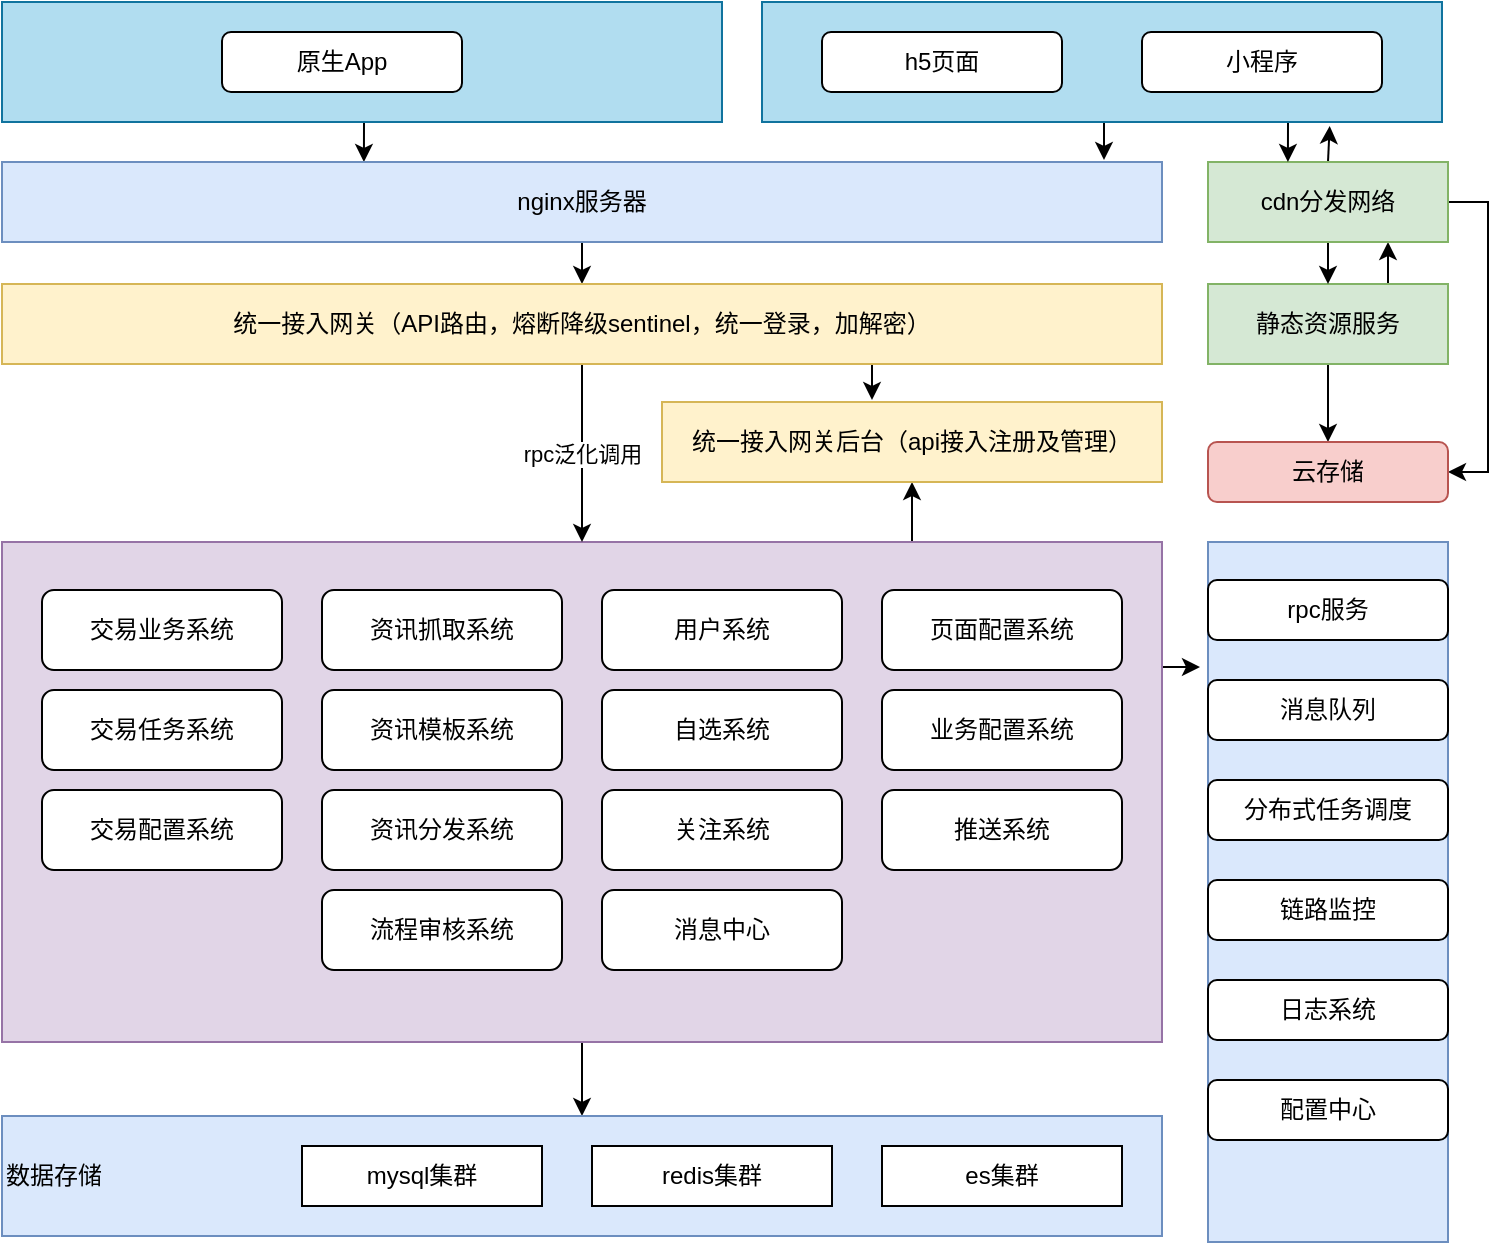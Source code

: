 <mxfile version="14.6.13" type="github">
  <diagram id="3lhguGQAlMddKLs95MFt" name="Page-1">
    <mxGraphModel dx="1422" dy="762" grid="1" gridSize="10" guides="1" tooltips="1" connect="1" arrows="1" fold="1" page="1" pageScale="1" pageWidth="827" pageHeight="1169" math="0" shadow="0">
      <root>
        <mxCell id="0" />
        <mxCell id="1" parent="0" />
        <mxCell id="CYO2_2fLI4KjkD6trNG--87" style="edgeStyle=orthogonalEdgeStyle;rounded=0;orthogonalLoop=1;jettySize=auto;html=1;exitX=0.5;exitY=1;exitDx=0;exitDy=0;entryX=0.312;entryY=0;entryDx=0;entryDy=0;entryPerimeter=0;" edge="1" parent="1" source="CYO2_2fLI4KjkD6trNG--2" target="CYO2_2fLI4KjkD6trNG--37">
          <mxGeometry relative="1" as="geometry" />
        </mxCell>
        <mxCell id="CYO2_2fLI4KjkD6trNG--2" value="" style="rounded=0;whiteSpace=wrap;html=1;fillColor=#b1ddf0;strokeColor=#10739e;" vertex="1" parent="1">
          <mxGeometry x="40" y="40" width="360" height="60" as="geometry" />
        </mxCell>
        <mxCell id="CYO2_2fLI4KjkD6trNG--3" value="原生App" style="rounded=1;whiteSpace=wrap;html=1;" vertex="1" parent="1">
          <mxGeometry x="150" y="55" width="120" height="30" as="geometry" />
        </mxCell>
        <mxCell id="CYO2_2fLI4KjkD6trNG--74" style="edgeStyle=orthogonalEdgeStyle;rounded=0;orthogonalLoop=1;jettySize=auto;html=1;exitX=0.5;exitY=1;exitDx=0;exitDy=0;entryX=0.5;entryY=0;entryDx=0;entryDy=0;" edge="1" parent="1" source="CYO2_2fLI4KjkD6trNG--5" target="CYO2_2fLI4KjkD6trNG--24">
          <mxGeometry relative="1" as="geometry" />
        </mxCell>
        <mxCell id="CYO2_2fLI4KjkD6trNG--113" style="edgeStyle=orthogonalEdgeStyle;rounded=0;orthogonalLoop=1;jettySize=auto;html=1;exitX=0.75;exitY=0;exitDx=0;exitDy=0;entryX=0.5;entryY=1;entryDx=0;entryDy=0;" edge="1" parent="1" source="CYO2_2fLI4KjkD6trNG--5" target="CYO2_2fLI4KjkD6trNG--110">
          <mxGeometry relative="1" as="geometry" />
        </mxCell>
        <mxCell id="CYO2_2fLI4KjkD6trNG--129" style="edgeStyle=orthogonalEdgeStyle;rounded=0;orthogonalLoop=1;jettySize=auto;html=1;exitX=1;exitY=0.25;exitDx=0;exitDy=0;entryX=-0.033;entryY=0.18;entryDx=0;entryDy=0;entryPerimeter=0;" edge="1" parent="1" source="CYO2_2fLI4KjkD6trNG--5" target="CYO2_2fLI4KjkD6trNG--39">
          <mxGeometry relative="1" as="geometry" />
        </mxCell>
        <mxCell id="CYO2_2fLI4KjkD6trNG--5" value="" style="rounded=0;whiteSpace=wrap;html=1;fillColor=#e1d5e7;strokeColor=#9673a6;" vertex="1" parent="1">
          <mxGeometry x="40" y="310" width="580" height="250" as="geometry" />
        </mxCell>
        <mxCell id="CYO2_2fLI4KjkD6trNG--24" value="数据存储" style="rounded=0;whiteSpace=wrap;html=1;align=left;fillColor=#dae8fc;strokeColor=#6c8ebf;" vertex="1" parent="1">
          <mxGeometry x="40" y="597" width="580" height="60" as="geometry" />
        </mxCell>
        <mxCell id="CYO2_2fLI4KjkD6trNG--25" value="mysql集群" style="rounded=0;whiteSpace=wrap;html=1;" vertex="1" parent="1">
          <mxGeometry x="190" y="612" width="120" height="30" as="geometry" />
        </mxCell>
        <mxCell id="CYO2_2fLI4KjkD6trNG--26" value="redis集群" style="rounded=0;whiteSpace=wrap;html=1;" vertex="1" parent="1">
          <mxGeometry x="335" y="612" width="120" height="30" as="geometry" />
        </mxCell>
        <mxCell id="CYO2_2fLI4KjkD6trNG--27" value="es集群" style="rounded=0;whiteSpace=wrap;html=1;" vertex="1" parent="1">
          <mxGeometry x="480" y="612" width="120" height="30" as="geometry" />
        </mxCell>
        <mxCell id="CYO2_2fLI4KjkD6trNG--94" style="edgeStyle=orthogonalEdgeStyle;rounded=0;orthogonalLoop=1;jettySize=auto;html=1;exitX=0.75;exitY=0;exitDx=0;exitDy=0;entryX=0.75;entryY=1;entryDx=0;entryDy=0;" edge="1" parent="1" source="CYO2_2fLI4KjkD6trNG--29" target="CYO2_2fLI4KjkD6trNG--36">
          <mxGeometry relative="1" as="geometry" />
        </mxCell>
        <mxCell id="CYO2_2fLI4KjkD6trNG--131" style="edgeStyle=orthogonalEdgeStyle;rounded=0;orthogonalLoop=1;jettySize=auto;html=1;exitX=0.5;exitY=1;exitDx=0;exitDy=0;entryX=0.5;entryY=0;entryDx=0;entryDy=0;" edge="1" parent="1" source="CYO2_2fLI4KjkD6trNG--29" target="CYO2_2fLI4KjkD6trNG--107">
          <mxGeometry relative="1" as="geometry" />
        </mxCell>
        <mxCell id="CYO2_2fLI4KjkD6trNG--29" value="静态资源服务" style="rounded=0;whiteSpace=wrap;html=1;fillColor=#d5e8d4;strokeColor=#82b366;" vertex="1" parent="1">
          <mxGeometry x="643" y="181" width="120" height="40" as="geometry" />
        </mxCell>
        <mxCell id="CYO2_2fLI4KjkD6trNG--91" style="edgeStyle=orthogonalEdgeStyle;rounded=0;orthogonalLoop=1;jettySize=auto;html=1;exitX=0.5;exitY=1;exitDx=0;exitDy=0;entryX=0.5;entryY=0;entryDx=0;entryDy=0;" edge="1" parent="1" source="CYO2_2fLI4KjkD6trNG--36" target="CYO2_2fLI4KjkD6trNG--29">
          <mxGeometry relative="1" as="geometry" />
        </mxCell>
        <mxCell id="CYO2_2fLI4KjkD6trNG--92" style="edgeStyle=orthogonalEdgeStyle;rounded=0;orthogonalLoop=1;jettySize=auto;html=1;exitX=0.5;exitY=0;exitDx=0;exitDy=0;entryX=0.826;entryY=1.033;entryDx=0;entryDy=0;entryPerimeter=0;" edge="1" parent="1" source="CYO2_2fLI4KjkD6trNG--36">
          <mxGeometry relative="1" as="geometry">
            <mxPoint x="703.84" y="101.98" as="targetPoint" />
          </mxGeometry>
        </mxCell>
        <mxCell id="CYO2_2fLI4KjkD6trNG--130" style="edgeStyle=orthogonalEdgeStyle;rounded=0;orthogonalLoop=1;jettySize=auto;html=1;exitX=1;exitY=0.5;exitDx=0;exitDy=0;entryX=1;entryY=0.5;entryDx=0;entryDy=0;" edge="1" parent="1" source="CYO2_2fLI4KjkD6trNG--36" target="CYO2_2fLI4KjkD6trNG--107">
          <mxGeometry relative="1" as="geometry" />
        </mxCell>
        <mxCell id="CYO2_2fLI4KjkD6trNG--36" value="cdn分发网络" style="rounded=0;whiteSpace=wrap;html=1;fillColor=#d5e8d4;strokeColor=#82b366;" vertex="1" parent="1">
          <mxGeometry x="643" y="120" width="120" height="40" as="geometry" />
        </mxCell>
        <mxCell id="CYO2_2fLI4KjkD6trNG--81" style="edgeStyle=orthogonalEdgeStyle;rounded=0;orthogonalLoop=1;jettySize=auto;html=1;exitX=0.5;exitY=1;exitDx=0;exitDy=0;entryX=0.5;entryY=0;entryDx=0;entryDy=0;" edge="1" parent="1" source="CYO2_2fLI4KjkD6trNG--37" target="CYO2_2fLI4KjkD6trNG--38">
          <mxGeometry relative="1" as="geometry" />
        </mxCell>
        <mxCell id="CYO2_2fLI4KjkD6trNG--37" value="nginx服务器" style="rounded=0;whiteSpace=wrap;html=1;fillColor=#dae8fc;strokeColor=#6c8ebf;" vertex="1" parent="1">
          <mxGeometry x="40" y="120" width="580" height="40" as="geometry" />
        </mxCell>
        <mxCell id="CYO2_2fLI4KjkD6trNG--82" value="rpc泛化调用" style="edgeStyle=orthogonalEdgeStyle;rounded=0;orthogonalLoop=1;jettySize=auto;html=1;exitX=0.5;exitY=1;exitDx=0;exitDy=0;entryX=0.5;entryY=0;entryDx=0;entryDy=0;" edge="1" parent="1" source="CYO2_2fLI4KjkD6trNG--38" target="CYO2_2fLI4KjkD6trNG--5">
          <mxGeometry relative="1" as="geometry">
            <mxPoint x="330" y="260" as="targetPoint" />
          </mxGeometry>
        </mxCell>
        <mxCell id="CYO2_2fLI4KjkD6trNG--115" style="edgeStyle=orthogonalEdgeStyle;rounded=0;orthogonalLoop=1;jettySize=auto;html=1;exitX=0.75;exitY=1;exitDx=0;exitDy=0;entryX=0.42;entryY=-0.025;entryDx=0;entryDy=0;entryPerimeter=0;" edge="1" parent="1" source="CYO2_2fLI4KjkD6trNG--38" target="CYO2_2fLI4KjkD6trNG--110">
          <mxGeometry relative="1" as="geometry" />
        </mxCell>
        <mxCell id="CYO2_2fLI4KjkD6trNG--38" value="统一接入网关（API路由，熔断降级sentinel，统一登录，加解密）" style="rounded=0;whiteSpace=wrap;html=1;fillColor=#fff2cc;strokeColor=#d6b656;" vertex="1" parent="1">
          <mxGeometry x="40" y="181" width="580" height="40" as="geometry" />
        </mxCell>
        <mxCell id="CYO2_2fLI4KjkD6trNG--39" value="" style="rounded=0;whiteSpace=wrap;html=1;fillColor=#dae8fc;strokeColor=#6c8ebf;" vertex="1" parent="1">
          <mxGeometry x="643" y="310" width="120" height="350" as="geometry" />
        </mxCell>
        <mxCell id="CYO2_2fLI4KjkD6trNG--42" value="rpc服务" style="rounded=1;whiteSpace=wrap;html=1;" vertex="1" parent="1">
          <mxGeometry x="643" y="329" width="120" height="30" as="geometry" />
        </mxCell>
        <mxCell id="CYO2_2fLI4KjkD6trNG--44" value="消息队列" style="rounded=1;whiteSpace=wrap;html=1;" vertex="1" parent="1">
          <mxGeometry x="643" y="379" width="120" height="30" as="geometry" />
        </mxCell>
        <mxCell id="CYO2_2fLI4KjkD6trNG--45" value="分布式任务调度" style="rounded=1;whiteSpace=wrap;html=1;" vertex="1" parent="1">
          <mxGeometry x="643" y="429" width="120" height="30" as="geometry" />
        </mxCell>
        <mxCell id="CYO2_2fLI4KjkD6trNG--46" value="链路监控" style="rounded=1;whiteSpace=wrap;html=1;" vertex="1" parent="1">
          <mxGeometry x="643" y="479" width="120" height="30" as="geometry" />
        </mxCell>
        <mxCell id="CYO2_2fLI4KjkD6trNG--48" value="日志系统" style="rounded=1;whiteSpace=wrap;html=1;" vertex="1" parent="1">
          <mxGeometry x="643" y="529" width="120" height="30" as="geometry" />
        </mxCell>
        <mxCell id="CYO2_2fLI4KjkD6trNG--49" value="配置中心" style="rounded=1;whiteSpace=wrap;html=1;" vertex="1" parent="1">
          <mxGeometry x="643" y="579" width="120" height="30" as="geometry" />
        </mxCell>
        <mxCell id="CYO2_2fLI4KjkD6trNG--88" style="edgeStyle=orthogonalEdgeStyle;rounded=0;orthogonalLoop=1;jettySize=auto;html=1;exitX=0.5;exitY=1;exitDx=0;exitDy=0;entryX=0.95;entryY=-0.025;entryDx=0;entryDy=0;entryPerimeter=0;" edge="1" parent="1" source="CYO2_2fLI4KjkD6trNG--84" target="CYO2_2fLI4KjkD6trNG--37">
          <mxGeometry relative="1" as="geometry" />
        </mxCell>
        <mxCell id="CYO2_2fLI4KjkD6trNG--90" style="edgeStyle=orthogonalEdgeStyle;rounded=0;orthogonalLoop=1;jettySize=auto;html=1;exitX=0.75;exitY=1;exitDx=0;exitDy=0;entryX=0.333;entryY=0;entryDx=0;entryDy=0;entryPerimeter=0;" edge="1" parent="1" target="CYO2_2fLI4KjkD6trNG--36">
          <mxGeometry relative="1" as="geometry">
            <mxPoint x="678" y="100" as="sourcePoint" />
          </mxGeometry>
        </mxCell>
        <mxCell id="CYO2_2fLI4KjkD6trNG--84" value="" style="rounded=0;whiteSpace=wrap;html=1;fillColor=#b1ddf0;strokeColor=#10739e;" vertex="1" parent="1">
          <mxGeometry x="420" y="40" width="340" height="60" as="geometry" />
        </mxCell>
        <mxCell id="CYO2_2fLI4KjkD6trNG--85" value="h5页面" style="rounded=1;whiteSpace=wrap;html=1;" vertex="1" parent="1">
          <mxGeometry x="450" y="55" width="120" height="30" as="geometry" />
        </mxCell>
        <mxCell id="CYO2_2fLI4KjkD6trNG--86" value="小程序" style="rounded=1;whiteSpace=wrap;html=1;" vertex="1" parent="1">
          <mxGeometry x="610" y="55" width="120" height="30" as="geometry" />
        </mxCell>
        <mxCell id="CYO2_2fLI4KjkD6trNG--51" value="交易业务系统" style="rounded=1;whiteSpace=wrap;html=1;" vertex="1" parent="1">
          <mxGeometry x="60" y="334" width="120" height="40" as="geometry" />
        </mxCell>
        <mxCell id="CYO2_2fLI4KjkD6trNG--55" value="交易任务系统" style="rounded=1;whiteSpace=wrap;html=1;" vertex="1" parent="1">
          <mxGeometry x="60" y="384" width="120" height="40" as="geometry" />
        </mxCell>
        <mxCell id="CYO2_2fLI4KjkD6trNG--56" value="交易配置系统" style="rounded=1;whiteSpace=wrap;html=1;" vertex="1" parent="1">
          <mxGeometry x="60" y="434" width="120" height="40" as="geometry" />
        </mxCell>
        <mxCell id="CYO2_2fLI4KjkD6trNG--57" value="资讯抓取系统" style="rounded=1;whiteSpace=wrap;html=1;" vertex="1" parent="1">
          <mxGeometry x="200" y="334" width="120" height="40" as="geometry" />
        </mxCell>
        <mxCell id="CYO2_2fLI4KjkD6trNG--60" value="资讯模板系统" style="rounded=1;whiteSpace=wrap;html=1;" vertex="1" parent="1">
          <mxGeometry x="200" y="384" width="120" height="40" as="geometry" />
        </mxCell>
        <mxCell id="CYO2_2fLI4KjkD6trNG--61" value="资讯分发系统" style="rounded=1;whiteSpace=wrap;html=1;" vertex="1" parent="1">
          <mxGeometry x="200" y="434" width="120" height="40" as="geometry" />
        </mxCell>
        <mxCell id="CYO2_2fLI4KjkD6trNG--62" value="流程审核系统" style="rounded=1;whiteSpace=wrap;html=1;" vertex="1" parent="1">
          <mxGeometry x="200" y="484" width="120" height="40" as="geometry" />
        </mxCell>
        <mxCell id="CYO2_2fLI4KjkD6trNG--58" value="用户系统" style="rounded=1;whiteSpace=wrap;html=1;" vertex="1" parent="1">
          <mxGeometry x="340" y="334" width="120" height="40" as="geometry" />
        </mxCell>
        <mxCell id="CYO2_2fLI4KjkD6trNG--63" value="自选系统" style="rounded=1;whiteSpace=wrap;html=1;" vertex="1" parent="1">
          <mxGeometry x="340" y="384" width="120" height="40" as="geometry" />
        </mxCell>
        <mxCell id="CYO2_2fLI4KjkD6trNG--64" value="关注系统" style="rounded=1;whiteSpace=wrap;html=1;" vertex="1" parent="1">
          <mxGeometry x="340" y="434" width="120" height="40" as="geometry" />
        </mxCell>
        <mxCell id="CYO2_2fLI4KjkD6trNG--65" value="消息中心" style="rounded=1;whiteSpace=wrap;html=1;" vertex="1" parent="1">
          <mxGeometry x="340" y="484" width="120" height="40" as="geometry" />
        </mxCell>
        <mxCell id="CYO2_2fLI4KjkD6trNG--59" value="页面配置系统" style="rounded=1;whiteSpace=wrap;html=1;" vertex="1" parent="1">
          <mxGeometry x="480" y="334" width="120" height="40" as="geometry" />
        </mxCell>
        <mxCell id="CYO2_2fLI4KjkD6trNG--70" value="业务配置系统" style="rounded=1;whiteSpace=wrap;html=1;" vertex="1" parent="1">
          <mxGeometry x="480" y="384" width="120" height="40" as="geometry" />
        </mxCell>
        <mxCell id="CYO2_2fLI4KjkD6trNG--71" value="推送系统" style="rounded=1;whiteSpace=wrap;html=1;" vertex="1" parent="1">
          <mxGeometry x="480" y="434" width="120" height="40" as="geometry" />
        </mxCell>
        <mxCell id="CYO2_2fLI4KjkD6trNG--107" value="云存储" style="rounded=1;whiteSpace=wrap;html=1;fillColor=#f8cecc;strokeColor=#b85450;" vertex="1" parent="1">
          <mxGeometry x="643" y="260" width="120" height="30" as="geometry" />
        </mxCell>
        <mxCell id="CYO2_2fLI4KjkD6trNG--110" value="统一接入网关后台（api接入注册及管理）" style="rounded=0;whiteSpace=wrap;html=1;fillColor=#fff2cc;strokeColor=#d6b656;" vertex="1" parent="1">
          <mxGeometry x="370" y="240" width="250" height="40" as="geometry" />
        </mxCell>
      </root>
    </mxGraphModel>
  </diagram>
</mxfile>
